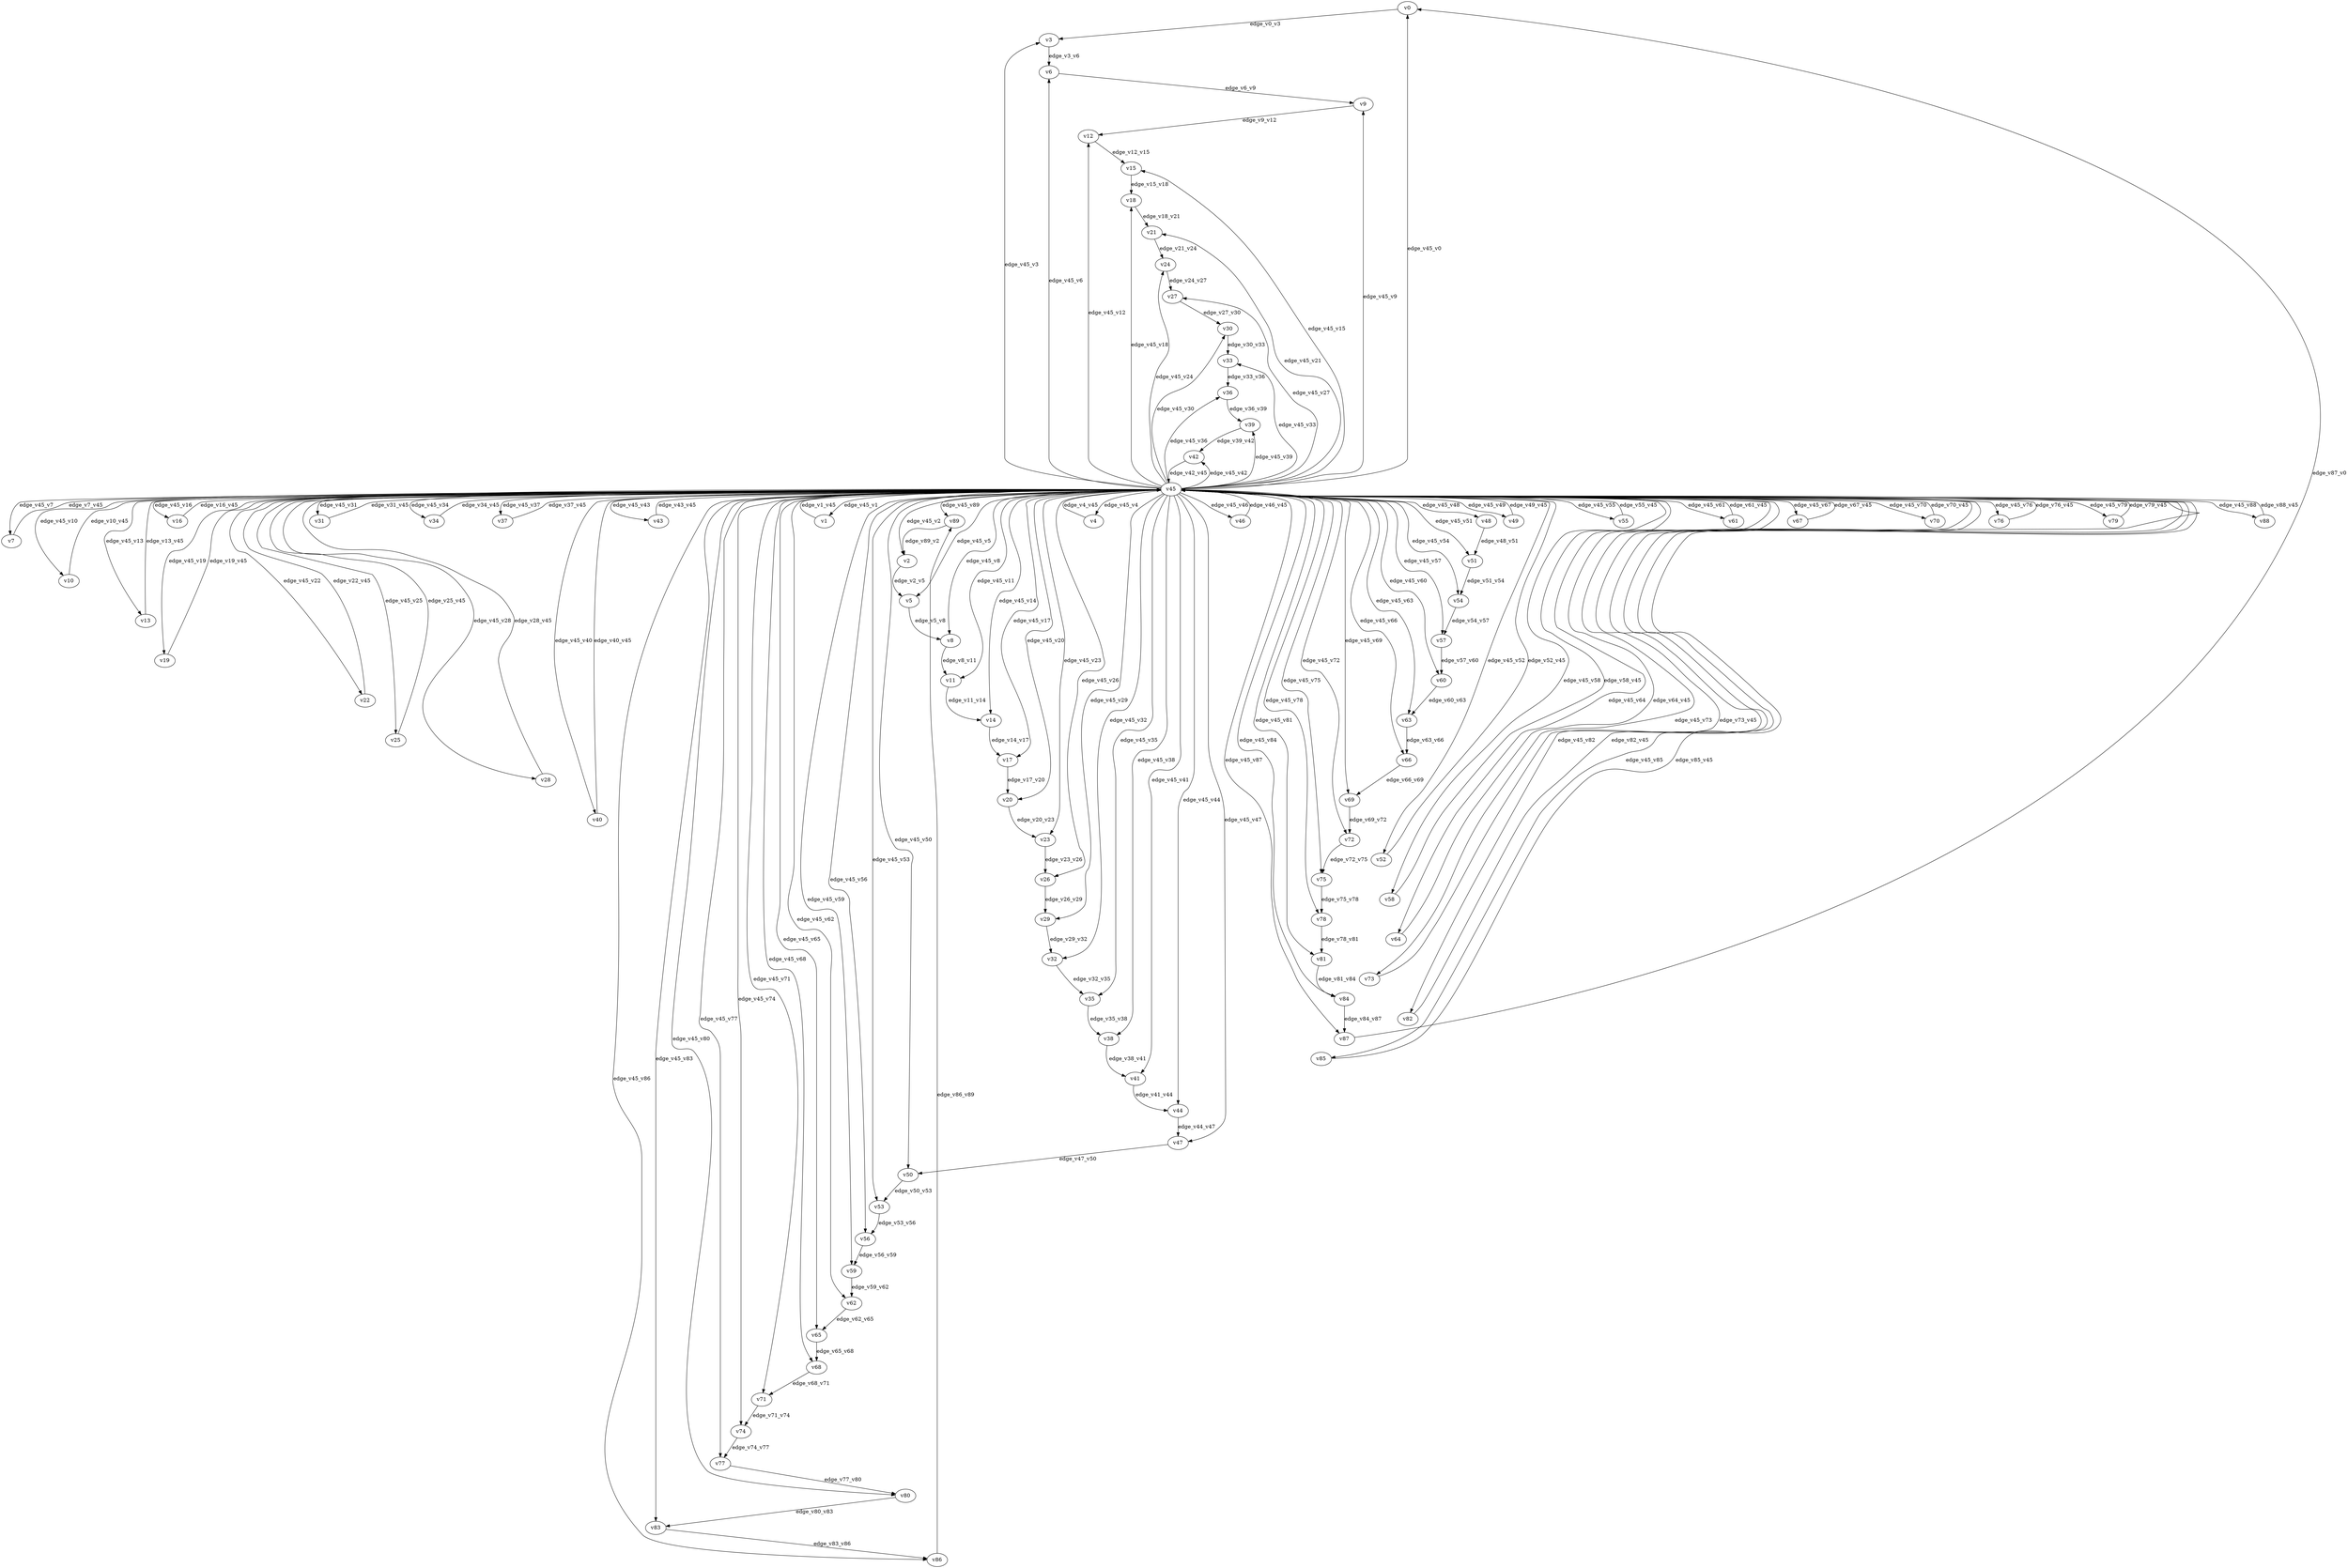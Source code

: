 digraph test120 {
    // Discounted game test case
    // Vertex properties: name [player=X]
    // Edge properties: [weight=Y, discount=Z]

    v0 [name="v0", player=0];
    v1 [name="v1", player=1];
    v2 [name="v2", player=0];
    v3 [name="v3", player=1];
    v4 [name="v4", player=0];
    v5 [name="v5", player=1];
    v6 [name="v6", player=0];
    v7 [name="v7", player=1];
    v8 [name="v8", player=0];
    v9 [name="v9", player=1];
    v10 [name="v10", player=0];
    v11 [name="v11", player=1];
    v12 [name="v12", player=0];
    v13 [name="v13", player=1];
    v14 [name="v14", player=0];
    v15 [name="v15", player=1];
    v16 [name="v16", player=0];
    v17 [name="v17", player=1];
    v18 [name="v18", player=0];
    v19 [name="v19", player=1];
    v20 [name="v20", player=0];
    v21 [name="v21", player=1];
    v22 [name="v22", player=0];
    v23 [name="v23", player=1];
    v24 [name="v24", player=0];
    v25 [name="v25", player=1];
    v26 [name="v26", player=0];
    v27 [name="v27", player=1];
    v28 [name="v28", player=0];
    v29 [name="v29", player=1];
    v30 [name="v30", player=0];
    v31 [name="v31", player=1];
    v32 [name="v32", player=0];
    v33 [name="v33", player=1];
    v34 [name="v34", player=0];
    v35 [name="v35", player=1];
    v36 [name="v36", player=0];
    v37 [name="v37", player=1];
    v38 [name="v38", player=0];
    v39 [name="v39", player=1];
    v40 [name="v40", player=0];
    v41 [name="v41", player=1];
    v42 [name="v42", player=0];
    v43 [name="v43", player=1];
    v44 [name="v44", player=0];
    v45 [name="v45", player=0];
    v46 [name="v46", player=0];
    v47 [name="v47", player=1];
    v48 [name="v48", player=0];
    v49 [name="v49", player=1];
    v50 [name="v50", player=0];
    v51 [name="v51", player=1];
    v52 [name="v52", player=0];
    v53 [name="v53", player=1];
    v54 [name="v54", player=0];
    v55 [name="v55", player=1];
    v56 [name="v56", player=0];
    v57 [name="v57", player=1];
    v58 [name="v58", player=0];
    v59 [name="v59", player=1];
    v60 [name="v60", player=0];
    v61 [name="v61", player=1];
    v62 [name="v62", player=0];
    v63 [name="v63", player=1];
    v64 [name="v64", player=0];
    v65 [name="v65", player=1];
    v66 [name="v66", player=0];
    v67 [name="v67", player=1];
    v68 [name="v68", player=0];
    v69 [name="v69", player=1];
    v70 [name="v70", player=0];
    v71 [name="v71", player=1];
    v72 [name="v72", player=0];
    v73 [name="v73", player=1];
    v74 [name="v74", player=0];
    v75 [name="v75", player=1];
    v76 [name="v76", player=0];
    v77 [name="v77", player=1];
    v78 [name="v78", player=0];
    v79 [name="v79", player=1];
    v80 [name="v80", player=0];
    v81 [name="v81", player=1];
    v82 [name="v82", player=0];
    v83 [name="v83", player=1];
    v84 [name="v84", player=0];
    v85 [name="v85", player=1];
    v86 [name="v86", player=0];
    v87 [name="v87", player=1];
    v88 [name="v88", player=0];
    v89 [name="v89", player=1];

    v45 -> v0 [label="edge_v45_v0", weight=8.65, discount=0.867];
    v45 -> v1 [label="edge_v45_v1", weight=5.00, discount=0.867];
    v1 -> v45 [label="edge_v1_v45", weight=4.56, discount=0.867];
    v45 -> v2 [label="edge_v45_v2", weight=8.23, discount=0.867];
    v45 -> v3 [label="edge_v45_v3", weight=3.94, discount=0.867];
    v45 -> v4 [label="edge_v45_v4", weight=9.62, discount=0.867];
    v4 -> v45 [label="edge_v4_v45", weight=10.39, discount=0.867];
    v45 -> v5 [label="edge_v45_v5", weight=-3.80, discount=0.867];
    v45 -> v6 [label="edge_v45_v6", weight=4.00, discount=0.867];
    v45 -> v7 [label="edge_v45_v7", weight=-2.54, discount=0.867];
    v7 -> v45 [label="edge_v7_v45", weight=-1.94, discount=0.867];
    v45 -> v8 [label="edge_v45_v8", weight=-1.86, discount=0.867];
    v45 -> v9 [label="edge_v45_v9", weight=5.81, discount=0.867];
    v45 -> v10 [label="edge_v45_v10", weight=-3.66, discount=0.867];
    v10 -> v45 [label="edge_v10_v45", weight=-3.20, discount=0.867];
    v45 -> v11 [label="edge_v45_v11", weight=6.85, discount=0.867];
    v45 -> v12 [label="edge_v45_v12", weight=6.68, discount=0.867];
    v45 -> v13 [label="edge_v45_v13", weight=-4.89, discount=0.867];
    v13 -> v45 [label="edge_v13_v45", weight=-3.63, discount=0.867];
    v45 -> v14 [label="edge_v45_v14", weight=4.83, discount=0.867];
    v45 -> v15 [label="edge_v45_v15", weight=0.76, discount=0.867];
    v45 -> v16 [label="edge_v45_v16", weight=6.61, discount=0.867];
    v16 -> v45 [label="edge_v16_v45", weight=6.00, discount=0.867];
    v45 -> v17 [label="edge_v45_v17", weight=-5.85, discount=0.867];
    v45 -> v18 [label="edge_v45_v18", weight=8.17, discount=0.867];
    v45 -> v19 [label="edge_v45_v19", weight=-2.25, discount=0.867];
    v19 -> v45 [label="edge_v19_v45", weight=-0.24, discount=0.867];
    v45 -> v20 [label="edge_v45_v20", weight=-4.13, discount=0.867];
    v45 -> v21 [label="edge_v45_v21", weight=-5.07, discount=0.867];
    v45 -> v22 [label="edge_v45_v22", weight=-0.34, discount=0.867];
    v22 -> v45 [label="edge_v22_v45", weight=-2.13, discount=0.867];
    v45 -> v23 [label="edge_v45_v23", weight=5.55, discount=0.867];
    v45 -> v24 [label="edge_v45_v24", weight=1.62, discount=0.867];
    v45 -> v25 [label="edge_v45_v25", weight=-0.15, discount=0.867];
    v25 -> v45 [label="edge_v25_v45", weight=-0.63, discount=0.867];
    v45 -> v26 [label="edge_v45_v26", weight=-3.70, discount=0.867];
    v45 -> v27 [label="edge_v45_v27", weight=-0.29, discount=0.867];
    v45 -> v28 [label="edge_v45_v28", weight=-4.73, discount=0.867];
    v28 -> v45 [label="edge_v28_v45", weight=-1.97, discount=0.867];
    v45 -> v29 [label="edge_v45_v29", weight=-1.70, discount=0.867];
    v45 -> v30 [label="edge_v45_v30", weight=-0.35, discount=0.867];
    v45 -> v31 [label="edge_v45_v31", weight=2.46, discount=0.867];
    v31 -> v45 [label="edge_v31_v45", weight=1.79, discount=0.867];
    v45 -> v32 [label="edge_v45_v32", weight=-4.80, discount=0.867];
    v45 -> v33 [label="edge_v45_v33", weight=3.82, discount=0.867];
    v45 -> v34 [label="edge_v45_v34", weight=7.43, discount=0.867];
    v34 -> v45 [label="edge_v34_v45", weight=7.05, discount=0.867];
    v45 -> v35 [label="edge_v45_v35", weight=2.57, discount=0.867];
    v45 -> v36 [label="edge_v45_v36", weight=1.02, discount=0.867];
    v45 -> v37 [label="edge_v45_v37", weight=2.80, discount=0.867];
    v37 -> v45 [label="edge_v37_v45", weight=0.92, discount=0.867];
    v45 -> v38 [label="edge_v45_v38", weight=5.57, discount=0.867];
    v45 -> v39 [label="edge_v45_v39", weight=6.32, discount=0.867];
    v45 -> v40 [label="edge_v45_v40", weight=-4.02, discount=0.867];
    v40 -> v45 [label="edge_v40_v45", weight=-4.11, discount=0.867];
    v45 -> v41 [label="edge_v45_v41", weight=8.99, discount=0.867];
    v45 -> v42 [label="edge_v45_v42", weight=3.85, discount=0.867];
    v45 -> v43 [label="edge_v45_v43", weight=1.89, discount=0.867];
    v43 -> v45 [label="edge_v43_v45", weight=2.13, discount=0.867];
    v45 -> v44 [label="edge_v45_v44", weight=4.48, discount=0.867];
    v45 -> v46 [label="edge_v45_v46", weight=3.02, discount=0.867];
    v46 -> v45 [label="edge_v46_v45", weight=4.16, discount=0.867];
    v45 -> v47 [label="edge_v45_v47", weight=3.73, discount=0.867];
    v45 -> v48 [label="edge_v45_v48", weight=4.20, discount=0.867];
    v45 -> v49 [label="edge_v45_v49", weight=9.06, discount=0.867];
    v49 -> v45 [label="edge_v49_v45", weight=6.97, discount=0.867];
    v45 -> v50 [label="edge_v45_v50", weight=-1.52, discount=0.867];
    v45 -> v51 [label="edge_v45_v51", weight=7.88, discount=0.867];
    v45 -> v52 [label="edge_v45_v52", weight=-2.70, discount=0.867];
    v52 -> v45 [label="edge_v52_v45", weight=-4.66, discount=0.867];
    v45 -> v53 [label="edge_v45_v53", weight=7.85, discount=0.867];
    v45 -> v54 [label="edge_v45_v54", weight=-3.60, discount=0.867];
    v45 -> v55 [label="edge_v45_v55", weight=5.09, discount=0.867];
    v55 -> v45 [label="edge_v55_v45", weight=7.57, discount=0.867];
    v45 -> v56 [label="edge_v45_v56", weight=-5.65, discount=0.867];
    v45 -> v57 [label="edge_v45_v57", weight=7.12, discount=0.867];
    v45 -> v58 [label="edge_v45_v58", weight=-5.01, discount=0.867];
    v58 -> v45 [label="edge_v58_v45", weight=-6.66, discount=0.867];
    v45 -> v59 [label="edge_v45_v59", weight=-2.23, discount=0.867];
    v45 -> v60 [label="edge_v45_v60", weight=-5.48, discount=0.867];
    v45 -> v61 [label="edge_v45_v61", weight=1.19, discount=0.867];
    v61 -> v45 [label="edge_v61_v45", weight=2.07, discount=0.867];
    v45 -> v62 [label="edge_v45_v62", weight=1.91, discount=0.867];
    v45 -> v63 [label="edge_v45_v63", weight=3.38, discount=0.867];
    v45 -> v64 [label="edge_v45_v64", weight=-5.67, discount=0.867];
    v64 -> v45 [label="edge_v64_v45", weight=-6.33, discount=0.867];
    v45 -> v65 [label="edge_v45_v65", weight=8.24, discount=0.867];
    v45 -> v66 [label="edge_v45_v66", weight=1.73, discount=0.867];
    v45 -> v67 [label="edge_v45_v67", weight=9.95, discount=0.867];
    v67 -> v45 [label="edge_v67_v45", weight=7.39, discount=0.867];
    v45 -> v68 [label="edge_v45_v68", weight=-4.53, discount=0.867];
    v45 -> v69 [label="edge_v45_v69", weight=7.37, discount=0.867];
    v45 -> v70 [label="edge_v45_v70", weight=5.97, discount=0.867];
    v70 -> v45 [label="edge_v70_v45", weight=8.58, discount=0.867];
    v45 -> v71 [label="edge_v45_v71", weight=-3.93, discount=0.867];
    v45 -> v72 [label="edge_v45_v72", weight=-0.23, discount=0.867];
    v45 -> v73 [label="edge_v45_v73", weight=-3.66, discount=0.867];
    v73 -> v45 [label="edge_v73_v45", weight=-4.11, discount=0.867];
    v45 -> v74 [label="edge_v45_v74", weight=9.29, discount=0.867];
    v45 -> v75 [label="edge_v45_v75", weight=-4.17, discount=0.867];
    v45 -> v76 [label="edge_v45_v76", weight=2.13, discount=0.867];
    v76 -> v45 [label="edge_v76_v45", weight=0.53, discount=0.867];
    v45 -> v77 [label="edge_v45_v77", weight=4.86, discount=0.867];
    v45 -> v78 [label="edge_v45_v78", weight=-5.58, discount=0.867];
    v45 -> v79 [label="edge_v45_v79", weight=8.73, discount=0.867];
    v79 -> v45 [label="edge_v79_v45", weight=8.82, discount=0.867];
    v45 -> v80 [label="edge_v45_v80", weight=-3.82, discount=0.867];
    v45 -> v81 [label="edge_v45_v81", weight=2.05, discount=0.867];
    v45 -> v82 [label="edge_v45_v82", weight=-4.42, discount=0.867];
    v82 -> v45 [label="edge_v82_v45", weight=-4.23, discount=0.867];
    v45 -> v83 [label="edge_v45_v83", weight=5.88, discount=0.867];
    v45 -> v84 [label="edge_v45_v84", weight=-3.82, discount=0.867];
    v45 -> v85 [label="edge_v45_v85", weight=-3.84, discount=0.867];
    v85 -> v45 [label="edge_v85_v45", weight=-2.15, discount=0.867];
    v45 -> v86 [label="edge_v45_v86", weight=-2.00, discount=0.867];
    v45 -> v87 [label="edge_v45_v87", weight=-1.69, discount=0.867];
    v45 -> v88 [label="edge_v45_v88", weight=0.64, discount=0.867];
    v88 -> v45 [label="edge_v88_v45", weight=1.44, discount=0.867];
    v45 -> v89 [label="edge_v45_v89", weight=7.55, discount=0.867];
    v0 -> v3 [label="edge_v0_v3", weight=2.17, discount=0.867];
    v2 -> v5 [label="edge_v2_v5", weight=-0.74, discount=0.867];
    v3 -> v6 [label="edge_v3_v6", weight=3.31, discount=0.867];
    v5 -> v8 [label="edge_v5_v8", weight=0.16, discount=0.867];
    v6 -> v9 [label="edge_v6_v9", weight=1.48, discount=0.867];
    v8 -> v11 [label="edge_v8_v11", weight=4.62, discount=0.867];
    v9 -> v12 [label="edge_v9_v12", weight=1.16, discount=0.867];
    v11 -> v14 [label="edge_v11_v14", weight=4.75, discount=0.867];
    v12 -> v15 [label="edge_v12_v15", weight=0.46, discount=0.867];
    v14 -> v17 [label="edge_v14_v17", weight=2.41, discount=0.867];
    v15 -> v18 [label="edge_v15_v18", weight=1.89, discount=0.867];
    v17 -> v20 [label="edge_v17_v20", weight=5.80, discount=0.867];
    v18 -> v21 [label="edge_v18_v21", weight=5.72, discount=0.867];
    v20 -> v23 [label="edge_v20_v23", weight=3.67, discount=0.867];
    v21 -> v24 [label="edge_v21_v24", weight=4.29, discount=0.867];
    v23 -> v26 [label="edge_v23_v26", weight=6.00, discount=0.867];
    v24 -> v27 [label="edge_v24_v27", weight=5.88, discount=0.867];
    v26 -> v29 [label="edge_v26_v29", weight=6.40, discount=0.867];
    v27 -> v30 [label="edge_v27_v30", weight=-0.40, discount=0.867];
    v29 -> v32 [label="edge_v29_v32", weight=5.15, discount=0.867];
    v30 -> v33 [label="edge_v30_v33", weight=3.69, discount=0.867];
    v32 -> v35 [label="edge_v32_v35", weight=5.90, discount=0.867];
    v33 -> v36 [label="edge_v33_v36", weight=6.89, discount=0.867];
    v35 -> v38 [label="edge_v35_v38", weight=4.21, discount=0.867];
    v36 -> v39 [label="edge_v36_v39", weight=0.93, discount=0.867];
    v38 -> v41 [label="edge_v38_v41", weight=4.63, discount=0.867];
    v39 -> v42 [label="edge_v39_v42", weight=1.51, discount=0.867];
    v41 -> v44 [label="edge_v41_v44", weight=5.67, discount=0.867];
    v42 -> v45 [label="edge_v42_v45", weight=5.62, discount=0.867];
    v44 -> v47 [label="edge_v44_v47", weight=6.06, discount=0.867];
    v47 -> v50 [label="edge_v47_v50", weight=1.23, discount=0.867];
    v48 -> v51 [label="edge_v48_v51", weight=-0.50, discount=0.867];
    v50 -> v53 [label="edge_v50_v53", weight=1.45, discount=0.867];
    v51 -> v54 [label="edge_v51_v54", weight=2.49, discount=0.867];
    v53 -> v56 [label="edge_v53_v56", weight=-0.71, discount=0.867];
    v54 -> v57 [label="edge_v54_v57", weight=4.71, discount=0.867];
    v56 -> v59 [label="edge_v56_v59", weight=1.09, discount=0.867];
    v57 -> v60 [label="edge_v57_v60", weight=1.46, discount=0.867];
    v59 -> v62 [label="edge_v59_v62", weight=2.23, discount=0.867];
    v60 -> v63 [label="edge_v60_v63", weight=-1.85, discount=0.867];
    v62 -> v65 [label="edge_v62_v65", weight=-1.96, discount=0.867];
    v63 -> v66 [label="edge_v63_v66", weight=6.83, discount=0.867];
    v65 -> v68 [label="edge_v65_v68", weight=6.47, discount=0.867];
    v66 -> v69 [label="edge_v66_v69", weight=3.88, discount=0.867];
    v68 -> v71 [label="edge_v68_v71", weight=-1.89, discount=0.867];
    v69 -> v72 [label="edge_v69_v72", weight=5.71, discount=0.867];
    v71 -> v74 [label="edge_v71_v74", weight=4.73, discount=0.867];
    v72 -> v75 [label="edge_v72_v75", weight=0.35, discount=0.867];
    v74 -> v77 [label="edge_v74_v77", weight=-1.75, discount=0.867];
    v75 -> v78 [label="edge_v75_v78", weight=5.42, discount=0.867];
    v77 -> v80 [label="edge_v77_v80", weight=0.65, discount=0.867];
    v78 -> v81 [label="edge_v78_v81", weight=6.83, discount=0.867];
    v80 -> v83 [label="edge_v80_v83", weight=-2.99, discount=0.867];
    v81 -> v84 [label="edge_v81_v84", weight=0.88, discount=0.867];
    v83 -> v86 [label="edge_v83_v86", weight=-2.62, discount=0.867];
    v84 -> v87 [label="edge_v84_v87", weight=1.31, discount=0.867];
    v86 -> v89 [label="edge_v86_v89", weight=5.25, discount=0.867];
    v87 -> v0 [label="edge_v87_v0", weight=-0.68, discount=0.867];
    v89 -> v2 [label="edge_v89_v2", weight=-0.25, discount=0.867];
}
